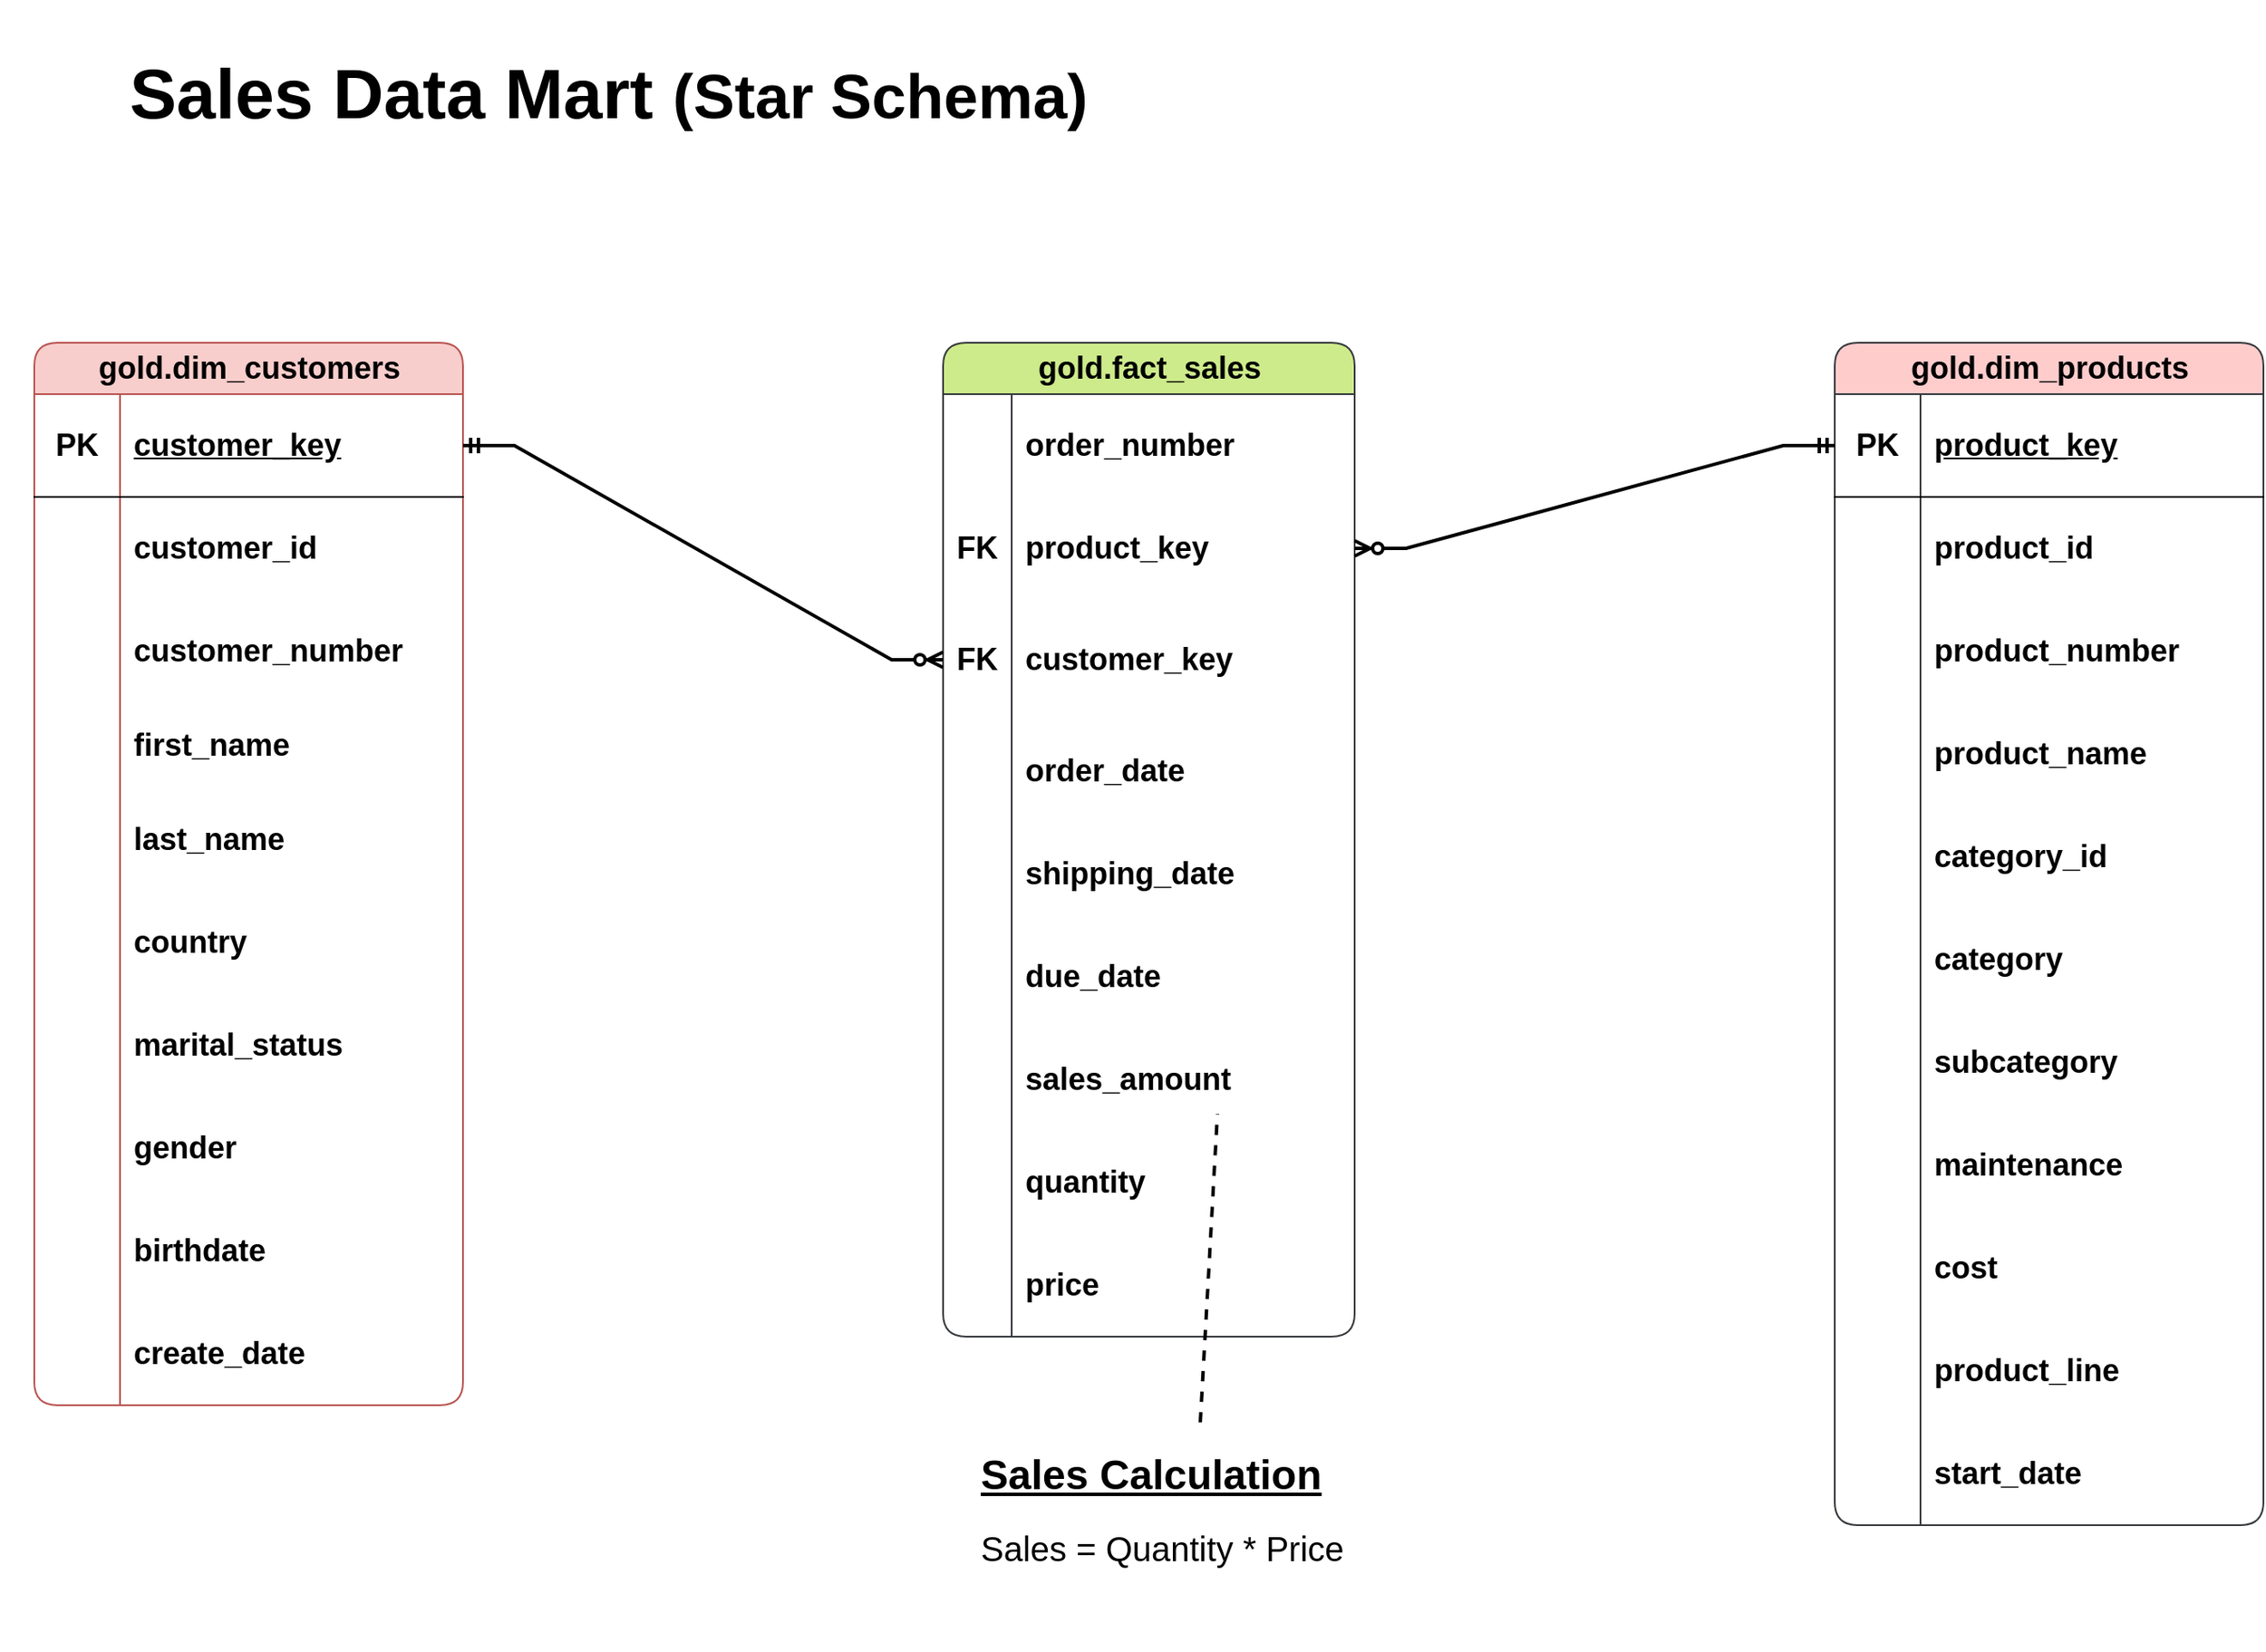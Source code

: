 <mxfile version="27.0.9">
  <diagram name="Page-1" id="TSDoUGPZZNw93HGVGj58">
    <mxGraphModel dx="1389" dy="963" grid="1" gridSize="10" guides="1" tooltips="1" connect="1" arrows="1" fold="1" page="1" pageScale="1" pageWidth="1920" pageHeight="1200" math="0" shadow="0">
      <root>
        <mxCell id="0" />
        <mxCell id="1" parent="0" />
        <mxCell id="bJ59A3EvnZLdJ2s9BmQZ-1" value="gold.dim_customers" style="shape=table;startSize=30;container=1;collapsible=1;childLayout=tableLayout;fixedRows=1;rowLines=0;fontStyle=1;align=center;resizeLast=1;html=1;fontSize=18;shadow=0;swimlaneFillColor=none;rounded=1;fillColor=#f8cecc;strokeColor=#b85450;" vertex="1" parent="1">
          <mxGeometry x="130" y="230" width="250" height="620" as="geometry" />
        </mxCell>
        <mxCell id="bJ59A3EvnZLdJ2s9BmQZ-2" value="" style="shape=tableRow;horizontal=0;startSize=0;swimlaneHead=0;swimlaneBody=0;fillColor=none;collapsible=0;dropTarget=0;points=[[0,0.5],[1,0.5]];portConstraint=eastwest;top=0;left=0;right=0;bottom=1;fontSize=18;shadow=0;swimlaneFillColor=none;fontStyle=1" vertex="1" parent="bJ59A3EvnZLdJ2s9BmQZ-1">
          <mxGeometry y="30" width="250" height="60" as="geometry" />
        </mxCell>
        <mxCell id="bJ59A3EvnZLdJ2s9BmQZ-3" value="PK" style="shape=partialRectangle;connectable=0;fillColor=none;top=0;left=0;bottom=0;right=0;fontStyle=1;overflow=hidden;whiteSpace=wrap;html=1;fontSize=18;shadow=0;swimlaneFillColor=none;" vertex="1" parent="bJ59A3EvnZLdJ2s9BmQZ-2">
          <mxGeometry width="50" height="60" as="geometry">
            <mxRectangle width="50" height="60" as="alternateBounds" />
          </mxGeometry>
        </mxCell>
        <mxCell id="bJ59A3EvnZLdJ2s9BmQZ-4" value="customer_key" style="shape=partialRectangle;connectable=0;fillColor=none;top=0;left=0;bottom=0;right=0;align=left;spacingLeft=6;fontStyle=5;overflow=hidden;whiteSpace=wrap;html=1;fontSize=18;shadow=0;swimlaneFillColor=none;" vertex="1" parent="bJ59A3EvnZLdJ2s9BmQZ-2">
          <mxGeometry x="50" width="200" height="60" as="geometry">
            <mxRectangle width="200" height="60" as="alternateBounds" />
          </mxGeometry>
        </mxCell>
        <mxCell id="bJ59A3EvnZLdJ2s9BmQZ-5" value="" style="shape=tableRow;horizontal=0;startSize=0;swimlaneHead=0;swimlaneBody=0;fillColor=none;collapsible=0;dropTarget=0;points=[[0,0.5],[1,0.5]];portConstraint=eastwest;top=0;left=0;right=0;bottom=0;fontSize=18;shadow=0;swimlaneFillColor=none;fontStyle=1" vertex="1" parent="bJ59A3EvnZLdJ2s9BmQZ-1">
          <mxGeometry y="90" width="250" height="60" as="geometry" />
        </mxCell>
        <mxCell id="bJ59A3EvnZLdJ2s9BmQZ-6" value="" style="shape=partialRectangle;connectable=0;fillColor=none;top=0;left=0;bottom=0;right=0;editable=1;overflow=hidden;whiteSpace=wrap;html=1;fontSize=18;shadow=0;swimlaneFillColor=none;fontStyle=1" vertex="1" parent="bJ59A3EvnZLdJ2s9BmQZ-5">
          <mxGeometry width="50" height="60" as="geometry">
            <mxRectangle width="50" height="60" as="alternateBounds" />
          </mxGeometry>
        </mxCell>
        <mxCell id="bJ59A3EvnZLdJ2s9BmQZ-7" value="customer_id" style="shape=partialRectangle;connectable=0;fillColor=none;top=0;left=0;bottom=0;right=0;align=left;spacingLeft=6;overflow=hidden;whiteSpace=wrap;html=1;fontSize=18;shadow=0;swimlaneFillColor=none;fontStyle=1" vertex="1" parent="bJ59A3EvnZLdJ2s9BmQZ-5">
          <mxGeometry x="50" width="200" height="60" as="geometry">
            <mxRectangle width="200" height="60" as="alternateBounds" />
          </mxGeometry>
        </mxCell>
        <mxCell id="bJ59A3EvnZLdJ2s9BmQZ-8" value="" style="shape=tableRow;horizontal=0;startSize=0;swimlaneHead=0;swimlaneBody=0;fillColor=none;collapsible=0;dropTarget=0;points=[[0,0.5],[1,0.5]];portConstraint=eastwest;top=0;left=0;right=0;bottom=0;fontSize=18;shadow=0;swimlaneFillColor=none;fontStyle=1" vertex="1" parent="bJ59A3EvnZLdJ2s9BmQZ-1">
          <mxGeometry y="150" width="250" height="60" as="geometry" />
        </mxCell>
        <mxCell id="bJ59A3EvnZLdJ2s9BmQZ-9" value="" style="shape=partialRectangle;connectable=0;fillColor=none;top=0;left=0;bottom=0;right=0;editable=1;overflow=hidden;whiteSpace=wrap;html=1;fontSize=18;shadow=0;swimlaneFillColor=none;fontStyle=1" vertex="1" parent="bJ59A3EvnZLdJ2s9BmQZ-8">
          <mxGeometry width="50" height="60" as="geometry">
            <mxRectangle width="50" height="60" as="alternateBounds" />
          </mxGeometry>
        </mxCell>
        <mxCell id="bJ59A3EvnZLdJ2s9BmQZ-10" value="customer_number" style="shape=partialRectangle;connectable=0;fillColor=none;top=0;left=0;bottom=0;right=0;align=left;spacingLeft=6;overflow=hidden;whiteSpace=wrap;html=1;fontSize=18;shadow=0;swimlaneFillColor=none;fontStyle=1" vertex="1" parent="bJ59A3EvnZLdJ2s9BmQZ-8">
          <mxGeometry x="50" width="200" height="60" as="geometry">
            <mxRectangle width="200" height="60" as="alternateBounds" />
          </mxGeometry>
        </mxCell>
        <mxCell id="bJ59A3EvnZLdJ2s9BmQZ-11" value="" style="shape=tableRow;horizontal=0;startSize=0;swimlaneHead=0;swimlaneBody=0;fillColor=none;collapsible=0;dropTarget=0;points=[[0,0.5],[1,0.5]];portConstraint=eastwest;top=0;left=0;right=0;bottom=0;fontSize=18;shadow=0;swimlaneFillColor=none;fontStyle=1" vertex="1" parent="bJ59A3EvnZLdJ2s9BmQZ-1">
          <mxGeometry y="210" width="250" height="50" as="geometry" />
        </mxCell>
        <mxCell id="bJ59A3EvnZLdJ2s9BmQZ-12" value="" style="shape=partialRectangle;connectable=0;fillColor=none;top=0;left=0;bottom=0;right=0;editable=1;overflow=hidden;whiteSpace=wrap;html=1;fontSize=18;shadow=0;swimlaneFillColor=none;fontStyle=1" vertex="1" parent="bJ59A3EvnZLdJ2s9BmQZ-11">
          <mxGeometry width="50" height="50" as="geometry">
            <mxRectangle width="50" height="50" as="alternateBounds" />
          </mxGeometry>
        </mxCell>
        <mxCell id="bJ59A3EvnZLdJ2s9BmQZ-13" value="first_name" style="shape=partialRectangle;connectable=0;fillColor=none;top=0;left=0;bottom=0;right=0;align=left;spacingLeft=6;overflow=hidden;whiteSpace=wrap;html=1;fontSize=18;shadow=0;swimlaneFillColor=none;fontStyle=1" vertex="1" parent="bJ59A3EvnZLdJ2s9BmQZ-11">
          <mxGeometry x="50" width="200" height="50" as="geometry">
            <mxRectangle width="200" height="50" as="alternateBounds" />
          </mxGeometry>
        </mxCell>
        <mxCell id="bJ59A3EvnZLdJ2s9BmQZ-15" style="shape=tableRow;horizontal=0;startSize=0;swimlaneHead=0;swimlaneBody=0;fillColor=none;collapsible=0;dropTarget=0;points=[[0,0.5],[1,0.5]];portConstraint=eastwest;top=0;left=0;right=0;bottom=0;fontSize=18;shadow=0;swimlaneFillColor=none;fontStyle=1" vertex="1" parent="bJ59A3EvnZLdJ2s9BmQZ-1">
          <mxGeometry y="260" width="250" height="60" as="geometry" />
        </mxCell>
        <mxCell id="bJ59A3EvnZLdJ2s9BmQZ-16" style="shape=partialRectangle;connectable=0;fillColor=none;top=0;left=0;bottom=0;right=0;editable=1;overflow=hidden;whiteSpace=wrap;html=1;fontSize=18;shadow=0;swimlaneFillColor=none;fontStyle=1" vertex="1" parent="bJ59A3EvnZLdJ2s9BmQZ-15">
          <mxGeometry width="50" height="60" as="geometry">
            <mxRectangle width="50" height="60" as="alternateBounds" />
          </mxGeometry>
        </mxCell>
        <mxCell id="bJ59A3EvnZLdJ2s9BmQZ-17" value="last_name" style="shape=partialRectangle;connectable=0;fillColor=none;top=0;left=0;bottom=0;right=0;align=left;spacingLeft=6;overflow=hidden;whiteSpace=wrap;html=1;fontSize=18;shadow=0;swimlaneFillColor=none;fontStyle=1" vertex="1" parent="bJ59A3EvnZLdJ2s9BmQZ-15">
          <mxGeometry x="50" width="200" height="60" as="geometry">
            <mxRectangle width="200" height="60" as="alternateBounds" />
          </mxGeometry>
        </mxCell>
        <mxCell id="bJ59A3EvnZLdJ2s9BmQZ-18" style="shape=tableRow;horizontal=0;startSize=0;swimlaneHead=0;swimlaneBody=0;fillColor=none;collapsible=0;dropTarget=0;points=[[0,0.5],[1,0.5]];portConstraint=eastwest;top=0;left=0;right=0;bottom=0;fontSize=18;shadow=0;swimlaneFillColor=none;fontStyle=1" vertex="1" parent="bJ59A3EvnZLdJ2s9BmQZ-1">
          <mxGeometry y="320" width="250" height="60" as="geometry" />
        </mxCell>
        <mxCell id="bJ59A3EvnZLdJ2s9BmQZ-19" style="shape=partialRectangle;connectable=0;fillColor=none;top=0;left=0;bottom=0;right=0;editable=1;overflow=hidden;whiteSpace=wrap;html=1;fontSize=18;shadow=0;swimlaneFillColor=none;fontStyle=1" vertex="1" parent="bJ59A3EvnZLdJ2s9BmQZ-18">
          <mxGeometry width="50" height="60" as="geometry">
            <mxRectangle width="50" height="60" as="alternateBounds" />
          </mxGeometry>
        </mxCell>
        <mxCell id="bJ59A3EvnZLdJ2s9BmQZ-20" value="country" style="shape=partialRectangle;connectable=0;fillColor=none;top=0;left=0;bottom=0;right=0;align=left;spacingLeft=6;overflow=hidden;whiteSpace=wrap;html=1;fontSize=18;shadow=0;swimlaneFillColor=none;fontStyle=1" vertex="1" parent="bJ59A3EvnZLdJ2s9BmQZ-18">
          <mxGeometry x="50" width="200" height="60" as="geometry">
            <mxRectangle width="200" height="60" as="alternateBounds" />
          </mxGeometry>
        </mxCell>
        <mxCell id="bJ59A3EvnZLdJ2s9BmQZ-21" style="shape=tableRow;horizontal=0;startSize=0;swimlaneHead=0;swimlaneBody=0;fillColor=none;collapsible=0;dropTarget=0;points=[[0,0.5],[1,0.5]];portConstraint=eastwest;top=0;left=0;right=0;bottom=0;fontSize=18;shadow=0;swimlaneFillColor=none;fontStyle=1" vertex="1" parent="bJ59A3EvnZLdJ2s9BmQZ-1">
          <mxGeometry y="380" width="250" height="60" as="geometry" />
        </mxCell>
        <mxCell id="bJ59A3EvnZLdJ2s9BmQZ-22" style="shape=partialRectangle;connectable=0;fillColor=none;top=0;left=0;bottom=0;right=0;editable=1;overflow=hidden;whiteSpace=wrap;html=1;fontSize=18;shadow=0;swimlaneFillColor=none;fontStyle=1" vertex="1" parent="bJ59A3EvnZLdJ2s9BmQZ-21">
          <mxGeometry width="50" height="60" as="geometry">
            <mxRectangle width="50" height="60" as="alternateBounds" />
          </mxGeometry>
        </mxCell>
        <mxCell id="bJ59A3EvnZLdJ2s9BmQZ-23" value="marital_status" style="shape=partialRectangle;connectable=0;fillColor=none;top=0;left=0;bottom=0;right=0;align=left;spacingLeft=6;overflow=hidden;whiteSpace=wrap;html=1;fontSize=18;shadow=0;swimlaneFillColor=none;fontStyle=1" vertex="1" parent="bJ59A3EvnZLdJ2s9BmQZ-21">
          <mxGeometry x="50" width="200" height="60" as="geometry">
            <mxRectangle width="200" height="60" as="alternateBounds" />
          </mxGeometry>
        </mxCell>
        <mxCell id="bJ59A3EvnZLdJ2s9BmQZ-24" style="shape=tableRow;horizontal=0;startSize=0;swimlaneHead=0;swimlaneBody=0;fillColor=none;collapsible=0;dropTarget=0;points=[[0,0.5],[1,0.5]];portConstraint=eastwest;top=0;left=0;right=0;bottom=0;fontSize=18;shadow=0;swimlaneFillColor=none;fontStyle=1" vertex="1" parent="bJ59A3EvnZLdJ2s9BmQZ-1">
          <mxGeometry y="440" width="250" height="60" as="geometry" />
        </mxCell>
        <mxCell id="bJ59A3EvnZLdJ2s9BmQZ-25" style="shape=partialRectangle;connectable=0;fillColor=none;top=0;left=0;bottom=0;right=0;editable=1;overflow=hidden;whiteSpace=wrap;html=1;fontSize=18;shadow=0;swimlaneFillColor=none;fontStyle=1" vertex="1" parent="bJ59A3EvnZLdJ2s9BmQZ-24">
          <mxGeometry width="50" height="60" as="geometry">
            <mxRectangle width="50" height="60" as="alternateBounds" />
          </mxGeometry>
        </mxCell>
        <mxCell id="bJ59A3EvnZLdJ2s9BmQZ-26" value="gender" style="shape=partialRectangle;connectable=0;fillColor=none;top=0;left=0;bottom=0;right=0;align=left;spacingLeft=6;overflow=hidden;whiteSpace=wrap;html=1;fontSize=18;shadow=0;swimlaneFillColor=none;fontStyle=1" vertex="1" parent="bJ59A3EvnZLdJ2s9BmQZ-24">
          <mxGeometry x="50" width="200" height="60" as="geometry">
            <mxRectangle width="200" height="60" as="alternateBounds" />
          </mxGeometry>
        </mxCell>
        <mxCell id="bJ59A3EvnZLdJ2s9BmQZ-27" style="shape=tableRow;horizontal=0;startSize=0;swimlaneHead=0;swimlaneBody=0;fillColor=none;collapsible=0;dropTarget=0;points=[[0,0.5],[1,0.5]];portConstraint=eastwest;top=0;left=0;right=0;bottom=0;fontSize=18;shadow=0;swimlaneFillColor=none;fontStyle=1" vertex="1" parent="bJ59A3EvnZLdJ2s9BmQZ-1">
          <mxGeometry y="500" width="250" height="60" as="geometry" />
        </mxCell>
        <mxCell id="bJ59A3EvnZLdJ2s9BmQZ-28" style="shape=partialRectangle;connectable=0;fillColor=none;top=0;left=0;bottom=0;right=0;editable=1;overflow=hidden;whiteSpace=wrap;html=1;fontSize=18;shadow=0;swimlaneFillColor=none;fontStyle=1" vertex="1" parent="bJ59A3EvnZLdJ2s9BmQZ-27">
          <mxGeometry width="50" height="60" as="geometry">
            <mxRectangle width="50" height="60" as="alternateBounds" />
          </mxGeometry>
        </mxCell>
        <mxCell id="bJ59A3EvnZLdJ2s9BmQZ-29" value="birthdate" style="shape=partialRectangle;connectable=0;fillColor=none;top=0;left=0;bottom=0;right=0;align=left;spacingLeft=6;overflow=hidden;whiteSpace=wrap;html=1;fontSize=18;shadow=0;swimlaneFillColor=none;fontStyle=1" vertex="1" parent="bJ59A3EvnZLdJ2s9BmQZ-27">
          <mxGeometry x="50" width="200" height="60" as="geometry">
            <mxRectangle width="200" height="60" as="alternateBounds" />
          </mxGeometry>
        </mxCell>
        <mxCell id="bJ59A3EvnZLdJ2s9BmQZ-30" style="shape=tableRow;horizontal=0;startSize=0;swimlaneHead=0;swimlaneBody=0;fillColor=none;collapsible=0;dropTarget=0;points=[[0,0.5],[1,0.5]];portConstraint=eastwest;top=0;left=0;right=0;bottom=0;fontSize=18;shadow=0;swimlaneFillColor=none;fontStyle=1" vertex="1" parent="bJ59A3EvnZLdJ2s9BmQZ-1">
          <mxGeometry y="560" width="250" height="60" as="geometry" />
        </mxCell>
        <mxCell id="bJ59A3EvnZLdJ2s9BmQZ-31" style="shape=partialRectangle;connectable=0;fillColor=none;top=0;left=0;bottom=0;right=0;editable=1;overflow=hidden;whiteSpace=wrap;html=1;fontSize=18;shadow=0;swimlaneFillColor=none;fontStyle=1" vertex="1" parent="bJ59A3EvnZLdJ2s9BmQZ-30">
          <mxGeometry width="50" height="60" as="geometry">
            <mxRectangle width="50" height="60" as="alternateBounds" />
          </mxGeometry>
        </mxCell>
        <mxCell id="bJ59A3EvnZLdJ2s9BmQZ-32" value="create_date" style="shape=partialRectangle;connectable=0;fillColor=none;top=0;left=0;bottom=0;right=0;align=left;spacingLeft=6;overflow=hidden;whiteSpace=wrap;html=1;fontSize=18;shadow=0;swimlaneFillColor=none;fontStyle=1" vertex="1" parent="bJ59A3EvnZLdJ2s9BmQZ-30">
          <mxGeometry x="50" width="200" height="60" as="geometry">
            <mxRectangle width="200" height="60" as="alternateBounds" />
          </mxGeometry>
        </mxCell>
        <mxCell id="bJ59A3EvnZLdJ2s9BmQZ-33" value="gold.dim_products" style="shape=table;startSize=30;container=1;collapsible=1;childLayout=tableLayout;fixedRows=1;rowLines=0;fontStyle=1;align=center;resizeLast=1;html=1;fontSize=18;shadow=0;swimlaneFillColor=none;rounded=1;fillColor=#ffcccc;strokeColor=#36393d;" vertex="1" parent="1">
          <mxGeometry x="1180" y="230" width="250" height="690" as="geometry" />
        </mxCell>
        <mxCell id="bJ59A3EvnZLdJ2s9BmQZ-34" value="" style="shape=tableRow;horizontal=0;startSize=0;swimlaneHead=0;swimlaneBody=0;fillColor=none;collapsible=0;dropTarget=0;points=[[0,0.5],[1,0.5]];portConstraint=eastwest;top=0;left=0;right=0;bottom=1;fontSize=18;shadow=0;swimlaneFillColor=none;fontStyle=1" vertex="1" parent="bJ59A3EvnZLdJ2s9BmQZ-33">
          <mxGeometry y="30" width="250" height="60" as="geometry" />
        </mxCell>
        <mxCell id="bJ59A3EvnZLdJ2s9BmQZ-35" value="PK" style="shape=partialRectangle;connectable=0;fillColor=none;top=0;left=0;bottom=0;right=0;fontStyle=1;overflow=hidden;whiteSpace=wrap;html=1;fontSize=18;shadow=0;swimlaneFillColor=none;" vertex="1" parent="bJ59A3EvnZLdJ2s9BmQZ-34">
          <mxGeometry width="50" height="60" as="geometry">
            <mxRectangle width="50" height="60" as="alternateBounds" />
          </mxGeometry>
        </mxCell>
        <mxCell id="bJ59A3EvnZLdJ2s9BmQZ-36" value="product_key" style="shape=partialRectangle;connectable=0;fillColor=none;top=0;left=0;bottom=0;right=0;align=left;spacingLeft=6;fontStyle=5;overflow=hidden;whiteSpace=wrap;html=1;fontSize=18;shadow=0;swimlaneFillColor=none;" vertex="1" parent="bJ59A3EvnZLdJ2s9BmQZ-34">
          <mxGeometry x="50" width="200" height="60" as="geometry">
            <mxRectangle width="200" height="60" as="alternateBounds" />
          </mxGeometry>
        </mxCell>
        <mxCell id="bJ59A3EvnZLdJ2s9BmQZ-37" value="" style="shape=tableRow;horizontal=0;startSize=0;swimlaneHead=0;swimlaneBody=0;fillColor=none;collapsible=0;dropTarget=0;points=[[0,0.5],[1,0.5]];portConstraint=eastwest;top=0;left=0;right=0;bottom=0;fontSize=18;shadow=0;swimlaneFillColor=none;fontStyle=1" vertex="1" parent="bJ59A3EvnZLdJ2s9BmQZ-33">
          <mxGeometry y="90" width="250" height="60" as="geometry" />
        </mxCell>
        <mxCell id="bJ59A3EvnZLdJ2s9BmQZ-38" value="" style="shape=partialRectangle;connectable=0;fillColor=none;top=0;left=0;bottom=0;right=0;editable=1;overflow=hidden;whiteSpace=wrap;html=1;fontSize=18;shadow=0;swimlaneFillColor=none;fontStyle=1" vertex="1" parent="bJ59A3EvnZLdJ2s9BmQZ-37">
          <mxGeometry width="50" height="60" as="geometry">
            <mxRectangle width="50" height="60" as="alternateBounds" />
          </mxGeometry>
        </mxCell>
        <mxCell id="bJ59A3EvnZLdJ2s9BmQZ-39" value="product_id" style="shape=partialRectangle;connectable=0;fillColor=none;top=0;left=0;bottom=0;right=0;align=left;spacingLeft=6;overflow=hidden;whiteSpace=wrap;html=1;fontSize=18;shadow=0;swimlaneFillColor=none;fontStyle=1" vertex="1" parent="bJ59A3EvnZLdJ2s9BmQZ-37">
          <mxGeometry x="50" width="200" height="60" as="geometry">
            <mxRectangle width="200" height="60" as="alternateBounds" />
          </mxGeometry>
        </mxCell>
        <mxCell id="bJ59A3EvnZLdJ2s9BmQZ-40" value="" style="shape=tableRow;horizontal=0;startSize=0;swimlaneHead=0;swimlaneBody=0;fillColor=none;collapsible=0;dropTarget=0;points=[[0,0.5],[1,0.5]];portConstraint=eastwest;top=0;left=0;right=0;bottom=0;fontSize=18;shadow=0;swimlaneFillColor=none;fontStyle=1" vertex="1" parent="bJ59A3EvnZLdJ2s9BmQZ-33">
          <mxGeometry y="150" width="250" height="60" as="geometry" />
        </mxCell>
        <mxCell id="bJ59A3EvnZLdJ2s9BmQZ-41" value="" style="shape=partialRectangle;connectable=0;fillColor=none;top=0;left=0;bottom=0;right=0;editable=1;overflow=hidden;whiteSpace=wrap;html=1;fontSize=18;shadow=0;swimlaneFillColor=none;fontStyle=1" vertex="1" parent="bJ59A3EvnZLdJ2s9BmQZ-40">
          <mxGeometry width="50" height="60" as="geometry">
            <mxRectangle width="50" height="60" as="alternateBounds" />
          </mxGeometry>
        </mxCell>
        <mxCell id="bJ59A3EvnZLdJ2s9BmQZ-42" value="product_number" style="shape=partialRectangle;connectable=0;fillColor=none;top=0;left=0;bottom=0;right=0;align=left;spacingLeft=6;overflow=hidden;whiteSpace=wrap;html=1;fontSize=18;shadow=0;swimlaneFillColor=none;fontStyle=1" vertex="1" parent="bJ59A3EvnZLdJ2s9BmQZ-40">
          <mxGeometry x="50" width="200" height="60" as="geometry">
            <mxRectangle width="200" height="60" as="alternateBounds" />
          </mxGeometry>
        </mxCell>
        <mxCell id="bJ59A3EvnZLdJ2s9BmQZ-43" value="" style="shape=tableRow;horizontal=0;startSize=0;swimlaneHead=0;swimlaneBody=0;fillColor=none;collapsible=0;dropTarget=0;points=[[0,0.5],[1,0.5]];portConstraint=eastwest;top=0;left=0;right=0;bottom=0;fontSize=18;shadow=0;swimlaneFillColor=none;fontStyle=1" vertex="1" parent="bJ59A3EvnZLdJ2s9BmQZ-33">
          <mxGeometry y="210" width="250" height="60" as="geometry" />
        </mxCell>
        <mxCell id="bJ59A3EvnZLdJ2s9BmQZ-44" value="" style="shape=partialRectangle;connectable=0;fillColor=none;top=0;left=0;bottom=0;right=0;editable=1;overflow=hidden;whiteSpace=wrap;html=1;fontSize=18;shadow=0;swimlaneFillColor=none;fontStyle=1" vertex="1" parent="bJ59A3EvnZLdJ2s9BmQZ-43">
          <mxGeometry width="50" height="60" as="geometry">
            <mxRectangle width="50" height="60" as="alternateBounds" />
          </mxGeometry>
        </mxCell>
        <mxCell id="bJ59A3EvnZLdJ2s9BmQZ-45" value="product_name" style="shape=partialRectangle;connectable=0;fillColor=none;top=0;left=0;bottom=0;right=0;align=left;spacingLeft=6;overflow=hidden;whiteSpace=wrap;html=1;fontSize=18;shadow=0;swimlaneFillColor=none;fontStyle=1" vertex="1" parent="bJ59A3EvnZLdJ2s9BmQZ-43">
          <mxGeometry x="50" width="200" height="60" as="geometry">
            <mxRectangle width="200" height="60" as="alternateBounds" />
          </mxGeometry>
        </mxCell>
        <mxCell id="bJ59A3EvnZLdJ2s9BmQZ-46" style="shape=tableRow;horizontal=0;startSize=0;swimlaneHead=0;swimlaneBody=0;fillColor=none;collapsible=0;dropTarget=0;points=[[0,0.5],[1,0.5]];portConstraint=eastwest;top=0;left=0;right=0;bottom=0;fontSize=18;shadow=0;swimlaneFillColor=none;fontStyle=1" vertex="1" parent="bJ59A3EvnZLdJ2s9BmQZ-33">
          <mxGeometry y="270" width="250" height="60" as="geometry" />
        </mxCell>
        <mxCell id="bJ59A3EvnZLdJ2s9BmQZ-47" style="shape=partialRectangle;connectable=0;fillColor=none;top=0;left=0;bottom=0;right=0;editable=1;overflow=hidden;whiteSpace=wrap;html=1;fontSize=18;shadow=0;swimlaneFillColor=none;fontStyle=1" vertex="1" parent="bJ59A3EvnZLdJ2s9BmQZ-46">
          <mxGeometry width="50" height="60" as="geometry">
            <mxRectangle width="50" height="60" as="alternateBounds" />
          </mxGeometry>
        </mxCell>
        <mxCell id="bJ59A3EvnZLdJ2s9BmQZ-48" value="category_id" style="shape=partialRectangle;connectable=0;fillColor=none;top=0;left=0;bottom=0;right=0;align=left;spacingLeft=6;overflow=hidden;whiteSpace=wrap;html=1;fontSize=18;shadow=0;swimlaneFillColor=none;fontStyle=1" vertex="1" parent="bJ59A3EvnZLdJ2s9BmQZ-46">
          <mxGeometry x="50" width="200" height="60" as="geometry">
            <mxRectangle width="200" height="60" as="alternateBounds" />
          </mxGeometry>
        </mxCell>
        <mxCell id="bJ59A3EvnZLdJ2s9BmQZ-49" style="shape=tableRow;horizontal=0;startSize=0;swimlaneHead=0;swimlaneBody=0;fillColor=none;collapsible=0;dropTarget=0;points=[[0,0.5],[1,0.5]];portConstraint=eastwest;top=0;left=0;right=0;bottom=0;fontSize=18;shadow=0;swimlaneFillColor=none;fontStyle=1" vertex="1" parent="bJ59A3EvnZLdJ2s9BmQZ-33">
          <mxGeometry y="330" width="250" height="60" as="geometry" />
        </mxCell>
        <mxCell id="bJ59A3EvnZLdJ2s9BmQZ-50" style="shape=partialRectangle;connectable=0;fillColor=none;top=0;left=0;bottom=0;right=0;editable=1;overflow=hidden;whiteSpace=wrap;html=1;fontSize=18;shadow=0;swimlaneFillColor=none;fontStyle=1" vertex="1" parent="bJ59A3EvnZLdJ2s9BmQZ-49">
          <mxGeometry width="50" height="60" as="geometry">
            <mxRectangle width="50" height="60" as="alternateBounds" />
          </mxGeometry>
        </mxCell>
        <mxCell id="bJ59A3EvnZLdJ2s9BmQZ-51" value="category" style="shape=partialRectangle;connectable=0;fillColor=none;top=0;left=0;bottom=0;right=0;align=left;spacingLeft=6;overflow=hidden;whiteSpace=wrap;html=1;fontSize=18;shadow=0;swimlaneFillColor=none;fontStyle=1" vertex="1" parent="bJ59A3EvnZLdJ2s9BmQZ-49">
          <mxGeometry x="50" width="200" height="60" as="geometry">
            <mxRectangle width="200" height="60" as="alternateBounds" />
          </mxGeometry>
        </mxCell>
        <mxCell id="bJ59A3EvnZLdJ2s9BmQZ-52" style="shape=tableRow;horizontal=0;startSize=0;swimlaneHead=0;swimlaneBody=0;fillColor=none;collapsible=0;dropTarget=0;points=[[0,0.5],[1,0.5]];portConstraint=eastwest;top=0;left=0;right=0;bottom=0;fontSize=18;shadow=0;swimlaneFillColor=none;fontStyle=1" vertex="1" parent="bJ59A3EvnZLdJ2s9BmQZ-33">
          <mxGeometry y="390" width="250" height="60" as="geometry" />
        </mxCell>
        <mxCell id="bJ59A3EvnZLdJ2s9BmQZ-53" style="shape=partialRectangle;connectable=0;fillColor=none;top=0;left=0;bottom=0;right=0;editable=1;overflow=hidden;whiteSpace=wrap;html=1;fontSize=18;shadow=0;swimlaneFillColor=none;fontStyle=1" vertex="1" parent="bJ59A3EvnZLdJ2s9BmQZ-52">
          <mxGeometry width="50" height="60" as="geometry">
            <mxRectangle width="50" height="60" as="alternateBounds" />
          </mxGeometry>
        </mxCell>
        <mxCell id="bJ59A3EvnZLdJ2s9BmQZ-54" value="subcategory" style="shape=partialRectangle;connectable=0;fillColor=none;top=0;left=0;bottom=0;right=0;align=left;spacingLeft=6;overflow=hidden;whiteSpace=wrap;html=1;fontSize=18;shadow=0;swimlaneFillColor=none;fontStyle=1" vertex="1" parent="bJ59A3EvnZLdJ2s9BmQZ-52">
          <mxGeometry x="50" width="200" height="60" as="geometry">
            <mxRectangle width="200" height="60" as="alternateBounds" />
          </mxGeometry>
        </mxCell>
        <mxCell id="bJ59A3EvnZLdJ2s9BmQZ-55" style="shape=tableRow;horizontal=0;startSize=0;swimlaneHead=0;swimlaneBody=0;fillColor=none;collapsible=0;dropTarget=0;points=[[0,0.5],[1,0.5]];portConstraint=eastwest;top=0;left=0;right=0;bottom=0;fontSize=18;shadow=0;swimlaneFillColor=none;fontStyle=1" vertex="1" parent="bJ59A3EvnZLdJ2s9BmQZ-33">
          <mxGeometry y="450" width="250" height="60" as="geometry" />
        </mxCell>
        <mxCell id="bJ59A3EvnZLdJ2s9BmQZ-56" style="shape=partialRectangle;connectable=0;fillColor=none;top=0;left=0;bottom=0;right=0;editable=1;overflow=hidden;whiteSpace=wrap;html=1;fontSize=18;shadow=0;swimlaneFillColor=none;fontStyle=1" vertex="1" parent="bJ59A3EvnZLdJ2s9BmQZ-55">
          <mxGeometry width="50" height="60" as="geometry">
            <mxRectangle width="50" height="60" as="alternateBounds" />
          </mxGeometry>
        </mxCell>
        <mxCell id="bJ59A3EvnZLdJ2s9BmQZ-57" value="maintenance" style="shape=partialRectangle;connectable=0;fillColor=none;top=0;left=0;bottom=0;right=0;align=left;spacingLeft=6;overflow=hidden;whiteSpace=wrap;html=1;fontSize=18;shadow=0;swimlaneFillColor=none;fontStyle=1" vertex="1" parent="bJ59A3EvnZLdJ2s9BmQZ-55">
          <mxGeometry x="50" width="200" height="60" as="geometry">
            <mxRectangle width="200" height="60" as="alternateBounds" />
          </mxGeometry>
        </mxCell>
        <mxCell id="bJ59A3EvnZLdJ2s9BmQZ-58" style="shape=tableRow;horizontal=0;startSize=0;swimlaneHead=0;swimlaneBody=0;fillColor=none;collapsible=0;dropTarget=0;points=[[0,0.5],[1,0.5]];portConstraint=eastwest;top=0;left=0;right=0;bottom=0;fontSize=18;shadow=0;swimlaneFillColor=none;fontStyle=1" vertex="1" parent="bJ59A3EvnZLdJ2s9BmQZ-33">
          <mxGeometry y="510" width="250" height="60" as="geometry" />
        </mxCell>
        <mxCell id="bJ59A3EvnZLdJ2s9BmQZ-59" style="shape=partialRectangle;connectable=0;fillColor=none;top=0;left=0;bottom=0;right=0;editable=1;overflow=hidden;whiteSpace=wrap;html=1;fontSize=18;shadow=0;swimlaneFillColor=none;fontStyle=1" vertex="1" parent="bJ59A3EvnZLdJ2s9BmQZ-58">
          <mxGeometry width="50" height="60" as="geometry">
            <mxRectangle width="50" height="60" as="alternateBounds" />
          </mxGeometry>
        </mxCell>
        <mxCell id="bJ59A3EvnZLdJ2s9BmQZ-60" value="cost" style="shape=partialRectangle;connectable=0;fillColor=none;top=0;left=0;bottom=0;right=0;align=left;spacingLeft=6;overflow=hidden;whiteSpace=wrap;html=1;fontSize=18;shadow=0;swimlaneFillColor=none;fontStyle=1" vertex="1" parent="bJ59A3EvnZLdJ2s9BmQZ-58">
          <mxGeometry x="50" width="200" height="60" as="geometry">
            <mxRectangle width="200" height="60" as="alternateBounds" />
          </mxGeometry>
        </mxCell>
        <mxCell id="bJ59A3EvnZLdJ2s9BmQZ-61" style="shape=tableRow;horizontal=0;startSize=0;swimlaneHead=0;swimlaneBody=0;fillColor=none;collapsible=0;dropTarget=0;points=[[0,0.5],[1,0.5]];portConstraint=eastwest;top=0;left=0;right=0;bottom=0;fontSize=18;shadow=0;swimlaneFillColor=none;fontStyle=1" vertex="1" parent="bJ59A3EvnZLdJ2s9BmQZ-33">
          <mxGeometry y="570" width="250" height="60" as="geometry" />
        </mxCell>
        <mxCell id="bJ59A3EvnZLdJ2s9BmQZ-62" style="shape=partialRectangle;connectable=0;fillColor=none;top=0;left=0;bottom=0;right=0;editable=1;overflow=hidden;whiteSpace=wrap;html=1;fontSize=18;shadow=0;swimlaneFillColor=none;fontStyle=1" vertex="1" parent="bJ59A3EvnZLdJ2s9BmQZ-61">
          <mxGeometry width="50" height="60" as="geometry">
            <mxRectangle width="50" height="60" as="alternateBounds" />
          </mxGeometry>
        </mxCell>
        <mxCell id="bJ59A3EvnZLdJ2s9BmQZ-63" value="product_line" style="shape=partialRectangle;connectable=0;fillColor=none;top=0;left=0;bottom=0;right=0;align=left;spacingLeft=6;overflow=hidden;whiteSpace=wrap;html=1;fontSize=18;shadow=0;swimlaneFillColor=none;fontStyle=1" vertex="1" parent="bJ59A3EvnZLdJ2s9BmQZ-61">
          <mxGeometry x="50" width="200" height="60" as="geometry">
            <mxRectangle width="200" height="60" as="alternateBounds" />
          </mxGeometry>
        </mxCell>
        <mxCell id="bJ59A3EvnZLdJ2s9BmQZ-64" style="shape=tableRow;horizontal=0;startSize=0;swimlaneHead=0;swimlaneBody=0;fillColor=none;collapsible=0;dropTarget=0;points=[[0,0.5],[1,0.5]];portConstraint=eastwest;top=0;left=0;right=0;bottom=0;fontSize=18;shadow=0;swimlaneFillColor=none;fontStyle=1" vertex="1" parent="bJ59A3EvnZLdJ2s9BmQZ-33">
          <mxGeometry y="630" width="250" height="60" as="geometry" />
        </mxCell>
        <mxCell id="bJ59A3EvnZLdJ2s9BmQZ-65" style="shape=partialRectangle;connectable=0;fillColor=none;top=0;left=0;bottom=0;right=0;editable=1;overflow=hidden;whiteSpace=wrap;html=1;fontSize=18;shadow=0;swimlaneFillColor=none;fontStyle=1" vertex="1" parent="bJ59A3EvnZLdJ2s9BmQZ-64">
          <mxGeometry width="50" height="60" as="geometry">
            <mxRectangle width="50" height="60" as="alternateBounds" />
          </mxGeometry>
        </mxCell>
        <mxCell id="bJ59A3EvnZLdJ2s9BmQZ-66" value="start_date" style="shape=partialRectangle;connectable=0;fillColor=none;top=0;left=0;bottom=0;right=0;align=left;spacingLeft=6;overflow=hidden;whiteSpace=wrap;html=1;fontSize=18;shadow=0;swimlaneFillColor=none;fontStyle=1" vertex="1" parent="bJ59A3EvnZLdJ2s9BmQZ-64">
          <mxGeometry x="50" width="200" height="60" as="geometry">
            <mxRectangle width="200" height="60" as="alternateBounds" />
          </mxGeometry>
        </mxCell>
        <mxCell id="bJ59A3EvnZLdJ2s9BmQZ-67" value="gold.fact_sales" style="shape=table;startSize=30;container=1;collapsible=1;childLayout=tableLayout;fixedRows=1;rowLines=0;fontStyle=1;align=center;resizeLast=1;html=1;fontSize=18;shadow=0;swimlaneFillColor=none;rounded=1;fillColor=#cdeb8b;strokeColor=#36393d;" vertex="1" parent="1">
          <mxGeometry x="660" y="230" width="240" height="580" as="geometry" />
        </mxCell>
        <mxCell id="bJ59A3EvnZLdJ2s9BmQZ-71" value="" style="shape=tableRow;horizontal=0;startSize=0;swimlaneHead=0;swimlaneBody=0;fillColor=none;collapsible=0;dropTarget=0;points=[[0,0.5],[1,0.5]];portConstraint=eastwest;top=0;left=0;right=0;bottom=0;fontSize=18;shadow=0;swimlaneFillColor=none;fontStyle=1" vertex="1" parent="bJ59A3EvnZLdJ2s9BmQZ-67">
          <mxGeometry y="30" width="240" height="60" as="geometry" />
        </mxCell>
        <mxCell id="bJ59A3EvnZLdJ2s9BmQZ-72" value="" style="shape=partialRectangle;connectable=0;fillColor=none;top=0;left=0;bottom=0;right=0;editable=1;overflow=hidden;whiteSpace=wrap;html=1;fontSize=18;shadow=0;swimlaneFillColor=none;fontStyle=1" vertex="1" parent="bJ59A3EvnZLdJ2s9BmQZ-71">
          <mxGeometry width="40" height="60" as="geometry">
            <mxRectangle width="40" height="60" as="alternateBounds" />
          </mxGeometry>
        </mxCell>
        <mxCell id="bJ59A3EvnZLdJ2s9BmQZ-73" value="order_number" style="shape=partialRectangle;connectable=0;fillColor=none;top=0;left=0;bottom=0;right=0;align=left;spacingLeft=6;overflow=hidden;whiteSpace=wrap;html=1;fontSize=18;shadow=0;swimlaneFillColor=none;fontStyle=1" vertex="1" parent="bJ59A3EvnZLdJ2s9BmQZ-71">
          <mxGeometry x="40" width="200" height="60" as="geometry">
            <mxRectangle width="200" height="60" as="alternateBounds" />
          </mxGeometry>
        </mxCell>
        <mxCell id="bJ59A3EvnZLdJ2s9BmQZ-74" value="" style="shape=tableRow;horizontal=0;startSize=0;swimlaneHead=0;swimlaneBody=0;fillColor=none;collapsible=0;dropTarget=0;points=[[0,0.5],[1,0.5]];portConstraint=eastwest;top=0;left=0;right=0;bottom=0;fontSize=18;shadow=0;swimlaneFillColor=none;fontStyle=1" vertex="1" parent="bJ59A3EvnZLdJ2s9BmQZ-67">
          <mxGeometry y="90" width="240" height="60" as="geometry" />
        </mxCell>
        <mxCell id="bJ59A3EvnZLdJ2s9BmQZ-75" value="FK" style="shape=partialRectangle;connectable=0;fillColor=none;top=0;left=0;bottom=0;right=0;editable=1;overflow=hidden;whiteSpace=wrap;html=1;fontSize=18;shadow=0;swimlaneFillColor=none;fontStyle=1" vertex="1" parent="bJ59A3EvnZLdJ2s9BmQZ-74">
          <mxGeometry width="40" height="60" as="geometry">
            <mxRectangle width="40" height="60" as="alternateBounds" />
          </mxGeometry>
        </mxCell>
        <mxCell id="bJ59A3EvnZLdJ2s9BmQZ-76" value="product_key" style="shape=partialRectangle;connectable=0;fillColor=none;top=0;left=0;bottom=0;right=0;align=left;spacingLeft=6;overflow=hidden;whiteSpace=wrap;html=1;fontSize=18;shadow=0;swimlaneFillColor=none;fontStyle=1" vertex="1" parent="bJ59A3EvnZLdJ2s9BmQZ-74">
          <mxGeometry x="40" width="200" height="60" as="geometry">
            <mxRectangle width="200" height="60" as="alternateBounds" />
          </mxGeometry>
        </mxCell>
        <mxCell id="bJ59A3EvnZLdJ2s9BmQZ-77" value="" style="shape=tableRow;horizontal=0;startSize=0;swimlaneHead=0;swimlaneBody=0;fillColor=none;collapsible=0;dropTarget=0;points=[[0,0.5],[1,0.5]];portConstraint=eastwest;top=0;left=0;right=0;bottom=0;fontSize=18;shadow=0;swimlaneFillColor=none;fontStyle=1" vertex="1" parent="bJ59A3EvnZLdJ2s9BmQZ-67">
          <mxGeometry y="150" width="240" height="70" as="geometry" />
        </mxCell>
        <mxCell id="bJ59A3EvnZLdJ2s9BmQZ-78" value="FK" style="shape=partialRectangle;connectable=0;fillColor=none;top=0;left=0;bottom=0;right=0;editable=1;overflow=hidden;whiteSpace=wrap;html=1;fontSize=18;shadow=0;swimlaneFillColor=none;fontStyle=1" vertex="1" parent="bJ59A3EvnZLdJ2s9BmQZ-77">
          <mxGeometry width="40" height="70" as="geometry">
            <mxRectangle width="40" height="70" as="alternateBounds" />
          </mxGeometry>
        </mxCell>
        <mxCell id="bJ59A3EvnZLdJ2s9BmQZ-79" value="customer_key" style="shape=partialRectangle;connectable=0;fillColor=none;top=0;left=0;bottom=0;right=0;align=left;spacingLeft=6;overflow=hidden;whiteSpace=wrap;html=1;fontSize=18;shadow=0;swimlaneFillColor=none;fontStyle=1" vertex="1" parent="bJ59A3EvnZLdJ2s9BmQZ-77">
          <mxGeometry x="40" width="200" height="70" as="geometry">
            <mxRectangle width="200" height="70" as="alternateBounds" />
          </mxGeometry>
        </mxCell>
        <mxCell id="bJ59A3EvnZLdJ2s9BmQZ-80" style="shape=tableRow;horizontal=0;startSize=0;swimlaneHead=0;swimlaneBody=0;fillColor=none;collapsible=0;dropTarget=0;points=[[0,0.5],[1,0.5]];portConstraint=eastwest;top=0;left=0;right=0;bottom=0;fontSize=18;shadow=0;swimlaneFillColor=none;fontStyle=1" vertex="1" parent="bJ59A3EvnZLdJ2s9BmQZ-67">
          <mxGeometry y="220" width="240" height="60" as="geometry" />
        </mxCell>
        <mxCell id="bJ59A3EvnZLdJ2s9BmQZ-81" style="shape=partialRectangle;connectable=0;fillColor=none;top=0;left=0;bottom=0;right=0;editable=1;overflow=hidden;whiteSpace=wrap;html=1;fontSize=18;shadow=0;swimlaneFillColor=none;fontStyle=1" vertex="1" parent="bJ59A3EvnZLdJ2s9BmQZ-80">
          <mxGeometry width="40" height="60" as="geometry">
            <mxRectangle width="40" height="60" as="alternateBounds" />
          </mxGeometry>
        </mxCell>
        <mxCell id="bJ59A3EvnZLdJ2s9BmQZ-82" value="order_date" style="shape=partialRectangle;connectable=0;fillColor=none;top=0;left=0;bottom=0;right=0;align=left;spacingLeft=6;overflow=hidden;whiteSpace=wrap;html=1;fontSize=18;shadow=0;swimlaneFillColor=none;fontStyle=1" vertex="1" parent="bJ59A3EvnZLdJ2s9BmQZ-80">
          <mxGeometry x="40" width="200" height="60" as="geometry">
            <mxRectangle width="200" height="60" as="alternateBounds" />
          </mxGeometry>
        </mxCell>
        <mxCell id="bJ59A3EvnZLdJ2s9BmQZ-83" style="shape=tableRow;horizontal=0;startSize=0;swimlaneHead=0;swimlaneBody=0;fillColor=none;collapsible=0;dropTarget=0;points=[[0,0.5],[1,0.5]];portConstraint=eastwest;top=0;left=0;right=0;bottom=0;fontSize=18;shadow=0;swimlaneFillColor=none;fontStyle=1" vertex="1" parent="bJ59A3EvnZLdJ2s9BmQZ-67">
          <mxGeometry y="280" width="240" height="60" as="geometry" />
        </mxCell>
        <mxCell id="bJ59A3EvnZLdJ2s9BmQZ-84" style="shape=partialRectangle;connectable=0;fillColor=none;top=0;left=0;bottom=0;right=0;editable=1;overflow=hidden;whiteSpace=wrap;html=1;fontSize=18;shadow=0;swimlaneFillColor=none;fontStyle=1" vertex="1" parent="bJ59A3EvnZLdJ2s9BmQZ-83">
          <mxGeometry width="40" height="60" as="geometry">
            <mxRectangle width="40" height="60" as="alternateBounds" />
          </mxGeometry>
        </mxCell>
        <mxCell id="bJ59A3EvnZLdJ2s9BmQZ-85" value="shipping_date" style="shape=partialRectangle;connectable=0;fillColor=none;top=0;left=0;bottom=0;right=0;align=left;spacingLeft=6;overflow=hidden;whiteSpace=wrap;html=1;fontSize=18;shadow=0;swimlaneFillColor=none;fontStyle=1" vertex="1" parent="bJ59A3EvnZLdJ2s9BmQZ-83">
          <mxGeometry x="40" width="200" height="60" as="geometry">
            <mxRectangle width="200" height="60" as="alternateBounds" />
          </mxGeometry>
        </mxCell>
        <mxCell id="bJ59A3EvnZLdJ2s9BmQZ-86" style="shape=tableRow;horizontal=0;startSize=0;swimlaneHead=0;swimlaneBody=0;fillColor=none;collapsible=0;dropTarget=0;points=[[0,0.5],[1,0.5]];portConstraint=eastwest;top=0;left=0;right=0;bottom=0;fontSize=18;shadow=0;swimlaneFillColor=none;fontStyle=1" vertex="1" parent="bJ59A3EvnZLdJ2s9BmQZ-67">
          <mxGeometry y="340" width="240" height="60" as="geometry" />
        </mxCell>
        <mxCell id="bJ59A3EvnZLdJ2s9BmQZ-87" style="shape=partialRectangle;connectable=0;fillColor=none;top=0;left=0;bottom=0;right=0;editable=1;overflow=hidden;whiteSpace=wrap;html=1;fontSize=18;shadow=0;swimlaneFillColor=none;fontStyle=1" vertex="1" parent="bJ59A3EvnZLdJ2s9BmQZ-86">
          <mxGeometry width="40" height="60" as="geometry">
            <mxRectangle width="40" height="60" as="alternateBounds" />
          </mxGeometry>
        </mxCell>
        <mxCell id="bJ59A3EvnZLdJ2s9BmQZ-88" value="due_date" style="shape=partialRectangle;connectable=0;fillColor=none;top=0;left=0;bottom=0;right=0;align=left;spacingLeft=6;overflow=hidden;whiteSpace=wrap;html=1;fontSize=18;shadow=0;swimlaneFillColor=none;fontStyle=1" vertex="1" parent="bJ59A3EvnZLdJ2s9BmQZ-86">
          <mxGeometry x="40" width="200" height="60" as="geometry">
            <mxRectangle width="200" height="60" as="alternateBounds" />
          </mxGeometry>
        </mxCell>
        <mxCell id="bJ59A3EvnZLdJ2s9BmQZ-89" style="shape=tableRow;horizontal=0;startSize=0;swimlaneHead=0;swimlaneBody=0;fillColor=none;collapsible=0;dropTarget=0;points=[[0,0.5],[1,0.5]];portConstraint=eastwest;top=0;left=0;right=0;bottom=0;fontSize=18;shadow=0;swimlaneFillColor=none;fontStyle=1" vertex="1" parent="bJ59A3EvnZLdJ2s9BmQZ-67">
          <mxGeometry y="400" width="240" height="60" as="geometry" />
        </mxCell>
        <mxCell id="bJ59A3EvnZLdJ2s9BmQZ-90" style="shape=partialRectangle;connectable=0;fillColor=none;top=0;left=0;bottom=0;right=0;editable=1;overflow=hidden;whiteSpace=wrap;html=1;fontSize=18;shadow=0;swimlaneFillColor=none;fontStyle=1" vertex="1" parent="bJ59A3EvnZLdJ2s9BmQZ-89">
          <mxGeometry width="40" height="60" as="geometry">
            <mxRectangle width="40" height="60" as="alternateBounds" />
          </mxGeometry>
        </mxCell>
        <mxCell id="bJ59A3EvnZLdJ2s9BmQZ-91" value="sales_amount" style="shape=partialRectangle;connectable=0;fillColor=none;top=0;left=0;bottom=0;right=0;align=left;spacingLeft=6;overflow=hidden;whiteSpace=wrap;html=1;fontSize=18;shadow=0;swimlaneFillColor=none;fontStyle=1" vertex="1" parent="bJ59A3EvnZLdJ2s9BmQZ-89">
          <mxGeometry x="40" width="200" height="60" as="geometry">
            <mxRectangle width="200" height="60" as="alternateBounds" />
          </mxGeometry>
        </mxCell>
        <mxCell id="bJ59A3EvnZLdJ2s9BmQZ-92" style="shape=tableRow;horizontal=0;startSize=0;swimlaneHead=0;swimlaneBody=0;fillColor=none;collapsible=0;dropTarget=0;points=[[0,0.5],[1,0.5]];portConstraint=eastwest;top=0;left=0;right=0;bottom=0;fontSize=18;shadow=0;swimlaneFillColor=none;fontStyle=1" vertex="1" parent="bJ59A3EvnZLdJ2s9BmQZ-67">
          <mxGeometry y="460" width="240" height="60" as="geometry" />
        </mxCell>
        <mxCell id="bJ59A3EvnZLdJ2s9BmQZ-93" style="shape=partialRectangle;connectable=0;fillColor=none;top=0;left=0;bottom=0;right=0;editable=1;overflow=hidden;whiteSpace=wrap;html=1;fontSize=18;shadow=0;swimlaneFillColor=none;fontStyle=1" vertex="1" parent="bJ59A3EvnZLdJ2s9BmQZ-92">
          <mxGeometry width="40" height="60" as="geometry">
            <mxRectangle width="40" height="60" as="alternateBounds" />
          </mxGeometry>
        </mxCell>
        <mxCell id="bJ59A3EvnZLdJ2s9BmQZ-94" value="quantity" style="shape=partialRectangle;connectable=0;fillColor=none;top=0;left=0;bottom=0;right=0;align=left;spacingLeft=6;overflow=hidden;whiteSpace=wrap;html=1;fontSize=18;shadow=0;swimlaneFillColor=none;fontStyle=1" vertex="1" parent="bJ59A3EvnZLdJ2s9BmQZ-92">
          <mxGeometry x="40" width="200" height="60" as="geometry">
            <mxRectangle width="200" height="60" as="alternateBounds" />
          </mxGeometry>
        </mxCell>
        <mxCell id="bJ59A3EvnZLdJ2s9BmQZ-95" style="shape=tableRow;horizontal=0;startSize=0;swimlaneHead=0;swimlaneBody=0;fillColor=none;collapsible=0;dropTarget=0;points=[[0,0.5],[1,0.5]];portConstraint=eastwest;top=0;left=0;right=0;bottom=0;fontSize=18;shadow=0;swimlaneFillColor=none;fontStyle=1" vertex="1" parent="bJ59A3EvnZLdJ2s9BmQZ-67">
          <mxGeometry y="520" width="240" height="60" as="geometry" />
        </mxCell>
        <mxCell id="bJ59A3EvnZLdJ2s9BmQZ-96" style="shape=partialRectangle;connectable=0;fillColor=none;top=0;left=0;bottom=0;right=0;editable=1;overflow=hidden;whiteSpace=wrap;html=1;fontSize=18;shadow=0;swimlaneFillColor=none;fontStyle=1" vertex="1" parent="bJ59A3EvnZLdJ2s9BmQZ-95">
          <mxGeometry width="40" height="60" as="geometry">
            <mxRectangle width="40" height="60" as="alternateBounds" />
          </mxGeometry>
        </mxCell>
        <mxCell id="bJ59A3EvnZLdJ2s9BmQZ-97" value="price" style="shape=partialRectangle;connectable=0;fillColor=none;top=0;left=0;bottom=0;right=0;align=left;spacingLeft=6;overflow=hidden;whiteSpace=wrap;html=1;fontSize=18;shadow=0;swimlaneFillColor=none;fontStyle=1" vertex="1" parent="bJ59A3EvnZLdJ2s9BmQZ-95">
          <mxGeometry x="40" width="200" height="60" as="geometry">
            <mxRectangle width="200" height="60" as="alternateBounds" />
          </mxGeometry>
        </mxCell>
        <mxCell id="bJ59A3EvnZLdJ2s9BmQZ-101" value="" style="edgeStyle=entityRelationEdgeStyle;fontSize=14;html=1;endArrow=ERzeroToMany;startArrow=ERmandOne;rounded=0;exitX=1;exitY=0.5;exitDx=0;exitDy=0;entryX=0;entryY=0.5;entryDx=0;entryDy=0;strokeWidth=2;" edge="1" parent="1" source="bJ59A3EvnZLdJ2s9BmQZ-2" target="bJ59A3EvnZLdJ2s9BmQZ-77">
          <mxGeometry width="100" height="100" relative="1" as="geometry">
            <mxPoint x="480" y="590" as="sourcePoint" />
            <mxPoint x="580" y="490" as="targetPoint" />
          </mxGeometry>
        </mxCell>
        <mxCell id="bJ59A3EvnZLdJ2s9BmQZ-102" value="" style="edgeStyle=entityRelationEdgeStyle;fontSize=14;html=1;endArrow=ERzeroToMany;startArrow=ERmandOne;rounded=0;exitX=0;exitY=0.5;exitDx=0;exitDy=0;entryX=1;entryY=0.5;entryDx=0;entryDy=0;strokeWidth=2;" edge="1" parent="1" source="bJ59A3EvnZLdJ2s9BmQZ-34" target="bJ59A3EvnZLdJ2s9BmQZ-74">
          <mxGeometry width="100" height="100" relative="1" as="geometry">
            <mxPoint x="1060" y="350" as="sourcePoint" />
            <mxPoint x="980" y="340" as="targetPoint" />
            <Array as="points">
              <mxPoint x="1180" y="290" />
            </Array>
          </mxGeometry>
        </mxCell>
        <mxCell id="bJ59A3EvnZLdJ2s9BmQZ-103" value="&lt;h1 style=&quot;margin-top: 0px;&quot;&gt;&lt;u&gt;Sales Calculation&lt;/u&gt;&lt;/h1&gt;&lt;p&gt;&lt;font style=&quot;font-size: 20px;&quot;&gt;Sales = Quantity * Price&lt;/font&gt;&lt;/p&gt;" style="text;html=1;whiteSpace=wrap;overflow=hidden;rounded=0;" vertex="1" parent="1">
          <mxGeometry x="680" y="870" width="250" height="120" as="geometry" />
        </mxCell>
        <mxCell id="bJ59A3EvnZLdJ2s9BmQZ-104" value="" style="endArrow=none;dashed=1;html=1;rounded=0;strokeWidth=2;" edge="1" parent="1">
          <mxGeometry width="50" height="50" relative="1" as="geometry">
            <mxPoint x="810" y="860" as="sourcePoint" />
            <mxPoint x="820" y="680" as="targetPoint" />
          </mxGeometry>
        </mxCell>
        <mxCell id="bJ59A3EvnZLdJ2s9BmQZ-105" value="&lt;font style=&quot;&quot;&gt;&lt;b style=&quot;&quot;&gt;&lt;span style=&quot;font-size: 41px;&quot;&gt;Sales Data Mart &lt;/span&gt;&lt;font style=&quot;font-size: 36px;&quot;&gt;(Star Schema)&lt;/font&gt;&lt;/b&gt;&lt;/font&gt;" style="text;html=1;align=center;verticalAlign=middle;whiteSpace=wrap;rounded=0;" vertex="1" parent="1">
          <mxGeometry x="110" y="30" width="710" height="110" as="geometry" />
        </mxCell>
      </root>
    </mxGraphModel>
  </diagram>
</mxfile>
